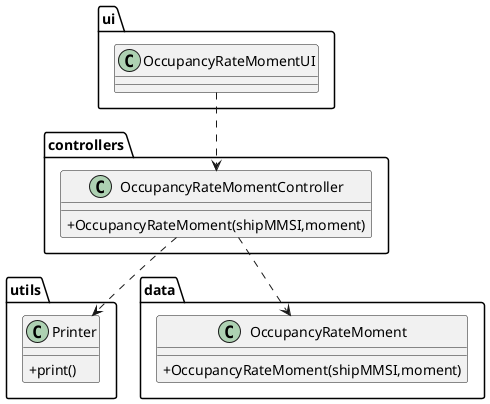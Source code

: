 @startuml
'https://plantuml.com/class-diagram

skinparam classAttributeIconSize 0

package "ui" {
class OccupancyRateMomentUI{
}
}

package "controllers" {
class OccupancyRateMomentController{
+OccupancyRateMoment(shipMMSI,moment)
}
}
package utils{
class Printer{
+print()
}
}
package data{
class OccupancyRateMoment{
+OccupancyRateMoment(shipMMSI,moment)
}

OccupancyRateMomentUI ..> OccupancyRateMomentController
OccupancyRateMomentController ..> Printer
OccupancyRateMomentController ..> OccupancyRateMoment

@enduml